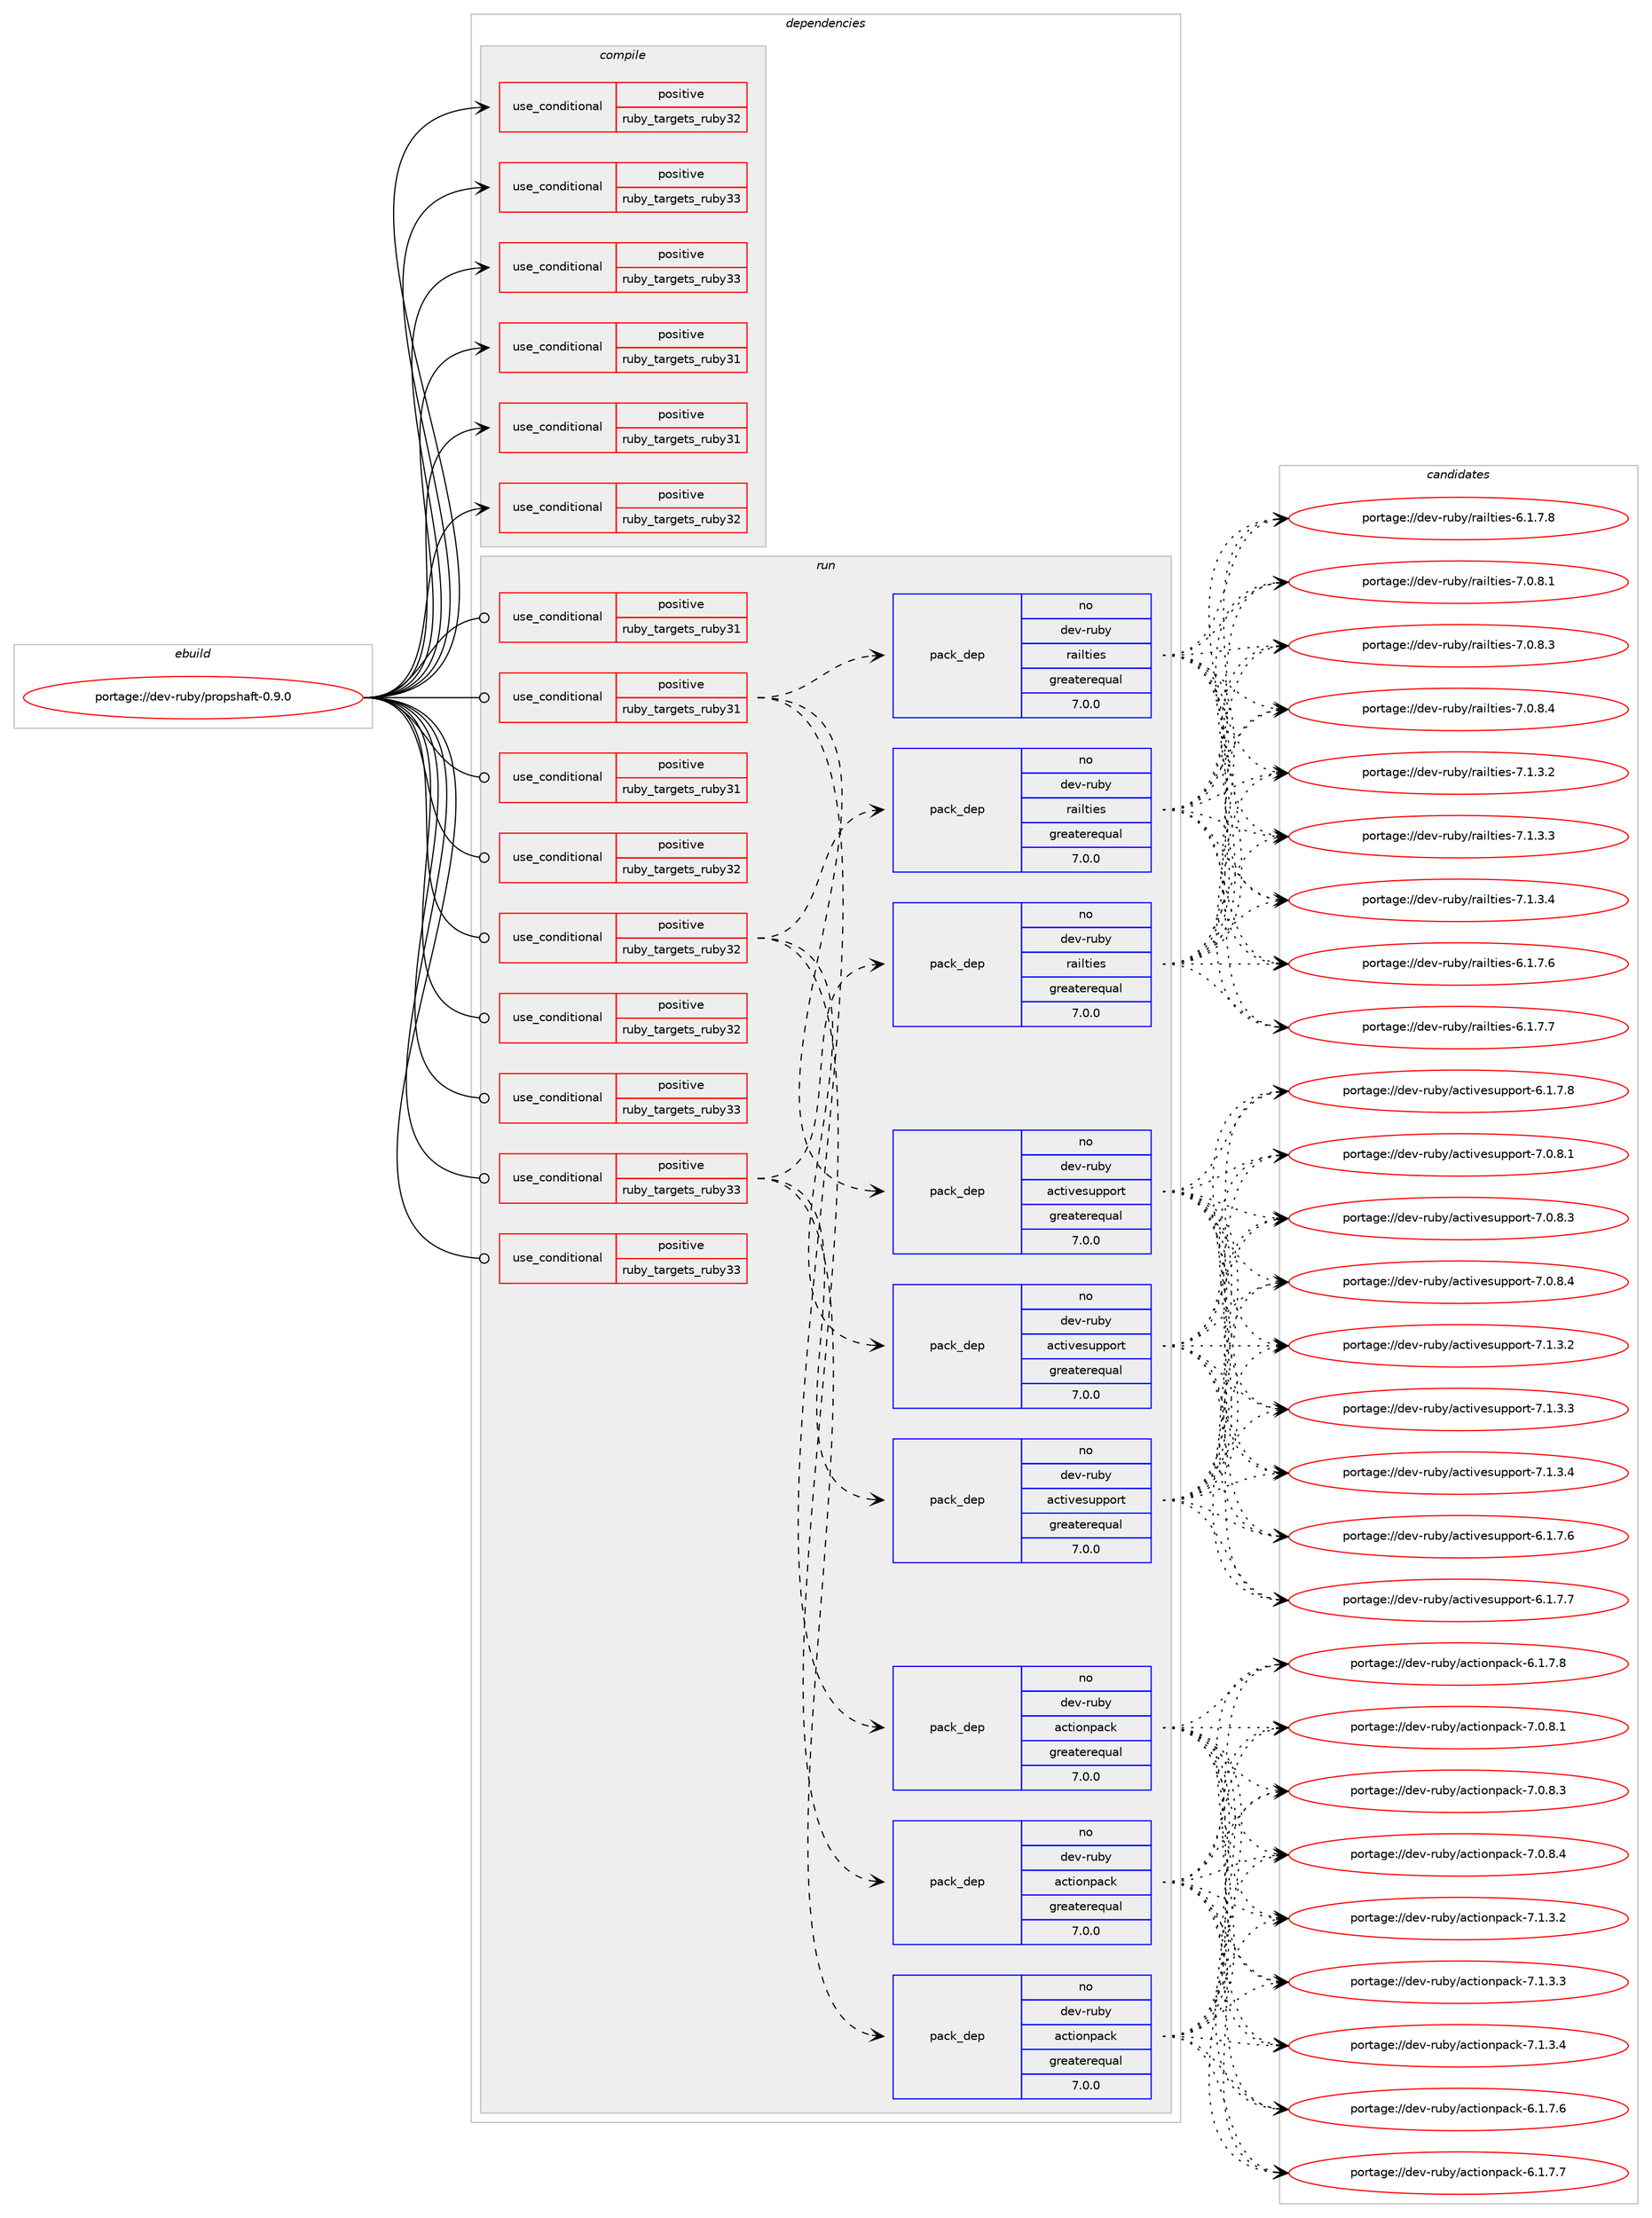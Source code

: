 digraph prolog {

# *************
# Graph options
# *************

newrank=true;
concentrate=true;
compound=true;
graph [rankdir=LR,fontname=Helvetica,fontsize=10,ranksep=1.5];#, ranksep=2.5, nodesep=0.2];
edge  [arrowhead=vee];
node  [fontname=Helvetica,fontsize=10];

# **********
# The ebuild
# **********

subgraph cluster_leftcol {
color=gray;
rank=same;
label=<<i>ebuild</i>>;
id [label="portage://dev-ruby/propshaft-0.9.0", color=red, width=4, href="../dev-ruby/propshaft-0.9.0.svg"];
}

# ****************
# The dependencies
# ****************

subgraph cluster_midcol {
color=gray;
label=<<i>dependencies</i>>;
subgraph cluster_compile {
fillcolor="#eeeeee";
style=filled;
label=<<i>compile</i>>;
subgraph cond51319 {
dependency99271 [label=<<TABLE BORDER="0" CELLBORDER="1" CELLSPACING="0" CELLPADDING="4"><TR><TD ROWSPAN="3" CELLPADDING="10">use_conditional</TD></TR><TR><TD>positive</TD></TR><TR><TD>ruby_targets_ruby31</TD></TR></TABLE>>, shape=none, color=red];
# *** BEGIN UNKNOWN DEPENDENCY TYPE (TODO) ***
# dependency99271 -> package_dependency(portage://dev-ruby/propshaft-0.9.0,install,no,dev-lang,ruby,none,[,,],[slot(3.1)],[])
# *** END UNKNOWN DEPENDENCY TYPE (TODO) ***

}
id:e -> dependency99271:w [weight=20,style="solid",arrowhead="vee"];
subgraph cond51320 {
dependency99272 [label=<<TABLE BORDER="0" CELLBORDER="1" CELLSPACING="0" CELLPADDING="4"><TR><TD ROWSPAN="3" CELLPADDING="10">use_conditional</TD></TR><TR><TD>positive</TD></TR><TR><TD>ruby_targets_ruby31</TD></TR></TABLE>>, shape=none, color=red];
# *** BEGIN UNKNOWN DEPENDENCY TYPE (TODO) ***
# dependency99272 -> package_dependency(portage://dev-ruby/propshaft-0.9.0,install,no,virtual,rubygems,none,[,,],[],[use(enable(ruby_targets_ruby31),negative)])
# *** END UNKNOWN DEPENDENCY TYPE (TODO) ***

}
id:e -> dependency99272:w [weight=20,style="solid",arrowhead="vee"];
subgraph cond51321 {
dependency99273 [label=<<TABLE BORDER="0" CELLBORDER="1" CELLSPACING="0" CELLPADDING="4"><TR><TD ROWSPAN="3" CELLPADDING="10">use_conditional</TD></TR><TR><TD>positive</TD></TR><TR><TD>ruby_targets_ruby32</TD></TR></TABLE>>, shape=none, color=red];
# *** BEGIN UNKNOWN DEPENDENCY TYPE (TODO) ***
# dependency99273 -> package_dependency(portage://dev-ruby/propshaft-0.9.0,install,no,dev-lang,ruby,none,[,,],[slot(3.2)],[])
# *** END UNKNOWN DEPENDENCY TYPE (TODO) ***

}
id:e -> dependency99273:w [weight=20,style="solid",arrowhead="vee"];
subgraph cond51322 {
dependency99274 [label=<<TABLE BORDER="0" CELLBORDER="1" CELLSPACING="0" CELLPADDING="4"><TR><TD ROWSPAN="3" CELLPADDING="10">use_conditional</TD></TR><TR><TD>positive</TD></TR><TR><TD>ruby_targets_ruby32</TD></TR></TABLE>>, shape=none, color=red];
# *** BEGIN UNKNOWN DEPENDENCY TYPE (TODO) ***
# dependency99274 -> package_dependency(portage://dev-ruby/propshaft-0.9.0,install,no,virtual,rubygems,none,[,,],[],[use(enable(ruby_targets_ruby32),negative)])
# *** END UNKNOWN DEPENDENCY TYPE (TODO) ***

}
id:e -> dependency99274:w [weight=20,style="solid",arrowhead="vee"];
subgraph cond51323 {
dependency99275 [label=<<TABLE BORDER="0" CELLBORDER="1" CELLSPACING="0" CELLPADDING="4"><TR><TD ROWSPAN="3" CELLPADDING="10">use_conditional</TD></TR><TR><TD>positive</TD></TR><TR><TD>ruby_targets_ruby33</TD></TR></TABLE>>, shape=none, color=red];
# *** BEGIN UNKNOWN DEPENDENCY TYPE (TODO) ***
# dependency99275 -> package_dependency(portage://dev-ruby/propshaft-0.9.0,install,no,dev-lang,ruby,none,[,,],[slot(3.3)],[])
# *** END UNKNOWN DEPENDENCY TYPE (TODO) ***

}
id:e -> dependency99275:w [weight=20,style="solid",arrowhead="vee"];
subgraph cond51324 {
dependency99276 [label=<<TABLE BORDER="0" CELLBORDER="1" CELLSPACING="0" CELLPADDING="4"><TR><TD ROWSPAN="3" CELLPADDING="10">use_conditional</TD></TR><TR><TD>positive</TD></TR><TR><TD>ruby_targets_ruby33</TD></TR></TABLE>>, shape=none, color=red];
# *** BEGIN UNKNOWN DEPENDENCY TYPE (TODO) ***
# dependency99276 -> package_dependency(portage://dev-ruby/propshaft-0.9.0,install,no,virtual,rubygems,none,[,,],[],[use(enable(ruby_targets_ruby33),negative)])
# *** END UNKNOWN DEPENDENCY TYPE (TODO) ***

}
id:e -> dependency99276:w [weight=20,style="solid",arrowhead="vee"];
}
subgraph cluster_compileandrun {
fillcolor="#eeeeee";
style=filled;
label=<<i>compile and run</i>>;
}
subgraph cluster_run {
fillcolor="#eeeeee";
style=filled;
label=<<i>run</i>>;
subgraph cond51325 {
dependency99277 [label=<<TABLE BORDER="0" CELLBORDER="1" CELLSPACING="0" CELLPADDING="4"><TR><TD ROWSPAN="3" CELLPADDING="10">use_conditional</TD></TR><TR><TD>positive</TD></TR><TR><TD>ruby_targets_ruby31</TD></TR></TABLE>>, shape=none, color=red];
# *** BEGIN UNKNOWN DEPENDENCY TYPE (TODO) ***
# dependency99277 -> package_dependency(portage://dev-ruby/propshaft-0.9.0,run,no,dev-lang,ruby,none,[,,],[slot(3.1)],[])
# *** END UNKNOWN DEPENDENCY TYPE (TODO) ***

}
id:e -> dependency99277:w [weight=20,style="solid",arrowhead="odot"];
subgraph cond51326 {
dependency99278 [label=<<TABLE BORDER="0" CELLBORDER="1" CELLSPACING="0" CELLPADDING="4"><TR><TD ROWSPAN="3" CELLPADDING="10">use_conditional</TD></TR><TR><TD>positive</TD></TR><TR><TD>ruby_targets_ruby31</TD></TR></TABLE>>, shape=none, color=red];
subgraph pack46635 {
dependency99279 [label=<<TABLE BORDER="0" CELLBORDER="1" CELLSPACING="0" CELLPADDING="4" WIDTH="220"><TR><TD ROWSPAN="6" CELLPADDING="30">pack_dep</TD></TR><TR><TD WIDTH="110">no</TD></TR><TR><TD>dev-ruby</TD></TR><TR><TD>actionpack</TD></TR><TR><TD>greaterequal</TD></TR><TR><TD>7.0.0</TD></TR></TABLE>>, shape=none, color=blue];
}
dependency99278:e -> dependency99279:w [weight=20,style="dashed",arrowhead="vee"];
subgraph pack46636 {
dependency99280 [label=<<TABLE BORDER="0" CELLBORDER="1" CELLSPACING="0" CELLPADDING="4" WIDTH="220"><TR><TD ROWSPAN="6" CELLPADDING="30">pack_dep</TD></TR><TR><TD WIDTH="110">no</TD></TR><TR><TD>dev-ruby</TD></TR><TR><TD>activesupport</TD></TR><TR><TD>greaterequal</TD></TR><TR><TD>7.0.0</TD></TR></TABLE>>, shape=none, color=blue];
}
dependency99278:e -> dependency99280:w [weight=20,style="dashed",arrowhead="vee"];
# *** BEGIN UNKNOWN DEPENDENCY TYPE (TODO) ***
# dependency99278 -> package_dependency(portage://dev-ruby/propshaft-0.9.0,run,no,dev-ruby,rack,none,[,,],any_different_slot,[use(enable(ruby_targets_ruby31),negative)])
# *** END UNKNOWN DEPENDENCY TYPE (TODO) ***

subgraph pack46637 {
dependency99281 [label=<<TABLE BORDER="0" CELLBORDER="1" CELLSPACING="0" CELLPADDING="4" WIDTH="220"><TR><TD ROWSPAN="6" CELLPADDING="30">pack_dep</TD></TR><TR><TD WIDTH="110">no</TD></TR><TR><TD>dev-ruby</TD></TR><TR><TD>railties</TD></TR><TR><TD>greaterequal</TD></TR><TR><TD>7.0.0</TD></TR></TABLE>>, shape=none, color=blue];
}
dependency99278:e -> dependency99281:w [weight=20,style="dashed",arrowhead="vee"];
}
id:e -> dependency99278:w [weight=20,style="solid",arrowhead="odot"];
subgraph cond51327 {
dependency99282 [label=<<TABLE BORDER="0" CELLBORDER="1" CELLSPACING="0" CELLPADDING="4"><TR><TD ROWSPAN="3" CELLPADDING="10">use_conditional</TD></TR><TR><TD>positive</TD></TR><TR><TD>ruby_targets_ruby31</TD></TR></TABLE>>, shape=none, color=red];
# *** BEGIN UNKNOWN DEPENDENCY TYPE (TODO) ***
# dependency99282 -> package_dependency(portage://dev-ruby/propshaft-0.9.0,run,no,virtual,rubygems,none,[,,],[],[use(enable(ruby_targets_ruby31),negative)])
# *** END UNKNOWN DEPENDENCY TYPE (TODO) ***

}
id:e -> dependency99282:w [weight=20,style="solid",arrowhead="odot"];
subgraph cond51328 {
dependency99283 [label=<<TABLE BORDER="0" CELLBORDER="1" CELLSPACING="0" CELLPADDING="4"><TR><TD ROWSPAN="3" CELLPADDING="10">use_conditional</TD></TR><TR><TD>positive</TD></TR><TR><TD>ruby_targets_ruby32</TD></TR></TABLE>>, shape=none, color=red];
# *** BEGIN UNKNOWN DEPENDENCY TYPE (TODO) ***
# dependency99283 -> package_dependency(portage://dev-ruby/propshaft-0.9.0,run,no,dev-lang,ruby,none,[,,],[slot(3.2)],[])
# *** END UNKNOWN DEPENDENCY TYPE (TODO) ***

}
id:e -> dependency99283:w [weight=20,style="solid",arrowhead="odot"];
subgraph cond51329 {
dependency99284 [label=<<TABLE BORDER="0" CELLBORDER="1" CELLSPACING="0" CELLPADDING="4"><TR><TD ROWSPAN="3" CELLPADDING="10">use_conditional</TD></TR><TR><TD>positive</TD></TR><TR><TD>ruby_targets_ruby32</TD></TR></TABLE>>, shape=none, color=red];
subgraph pack46638 {
dependency99285 [label=<<TABLE BORDER="0" CELLBORDER="1" CELLSPACING="0" CELLPADDING="4" WIDTH="220"><TR><TD ROWSPAN="6" CELLPADDING="30">pack_dep</TD></TR><TR><TD WIDTH="110">no</TD></TR><TR><TD>dev-ruby</TD></TR><TR><TD>actionpack</TD></TR><TR><TD>greaterequal</TD></TR><TR><TD>7.0.0</TD></TR></TABLE>>, shape=none, color=blue];
}
dependency99284:e -> dependency99285:w [weight=20,style="dashed",arrowhead="vee"];
subgraph pack46639 {
dependency99286 [label=<<TABLE BORDER="0" CELLBORDER="1" CELLSPACING="0" CELLPADDING="4" WIDTH="220"><TR><TD ROWSPAN="6" CELLPADDING="30">pack_dep</TD></TR><TR><TD WIDTH="110">no</TD></TR><TR><TD>dev-ruby</TD></TR><TR><TD>activesupport</TD></TR><TR><TD>greaterequal</TD></TR><TR><TD>7.0.0</TD></TR></TABLE>>, shape=none, color=blue];
}
dependency99284:e -> dependency99286:w [weight=20,style="dashed",arrowhead="vee"];
# *** BEGIN UNKNOWN DEPENDENCY TYPE (TODO) ***
# dependency99284 -> package_dependency(portage://dev-ruby/propshaft-0.9.0,run,no,dev-ruby,rack,none,[,,],any_different_slot,[use(enable(ruby_targets_ruby32),negative)])
# *** END UNKNOWN DEPENDENCY TYPE (TODO) ***

subgraph pack46640 {
dependency99287 [label=<<TABLE BORDER="0" CELLBORDER="1" CELLSPACING="0" CELLPADDING="4" WIDTH="220"><TR><TD ROWSPAN="6" CELLPADDING="30">pack_dep</TD></TR><TR><TD WIDTH="110">no</TD></TR><TR><TD>dev-ruby</TD></TR><TR><TD>railties</TD></TR><TR><TD>greaterequal</TD></TR><TR><TD>7.0.0</TD></TR></TABLE>>, shape=none, color=blue];
}
dependency99284:e -> dependency99287:w [weight=20,style="dashed",arrowhead="vee"];
}
id:e -> dependency99284:w [weight=20,style="solid",arrowhead="odot"];
subgraph cond51330 {
dependency99288 [label=<<TABLE BORDER="0" CELLBORDER="1" CELLSPACING="0" CELLPADDING="4"><TR><TD ROWSPAN="3" CELLPADDING="10">use_conditional</TD></TR><TR><TD>positive</TD></TR><TR><TD>ruby_targets_ruby32</TD></TR></TABLE>>, shape=none, color=red];
# *** BEGIN UNKNOWN DEPENDENCY TYPE (TODO) ***
# dependency99288 -> package_dependency(portage://dev-ruby/propshaft-0.9.0,run,no,virtual,rubygems,none,[,,],[],[use(enable(ruby_targets_ruby32),negative)])
# *** END UNKNOWN DEPENDENCY TYPE (TODO) ***

}
id:e -> dependency99288:w [weight=20,style="solid",arrowhead="odot"];
subgraph cond51331 {
dependency99289 [label=<<TABLE BORDER="0" CELLBORDER="1" CELLSPACING="0" CELLPADDING="4"><TR><TD ROWSPAN="3" CELLPADDING="10">use_conditional</TD></TR><TR><TD>positive</TD></TR><TR><TD>ruby_targets_ruby33</TD></TR></TABLE>>, shape=none, color=red];
# *** BEGIN UNKNOWN DEPENDENCY TYPE (TODO) ***
# dependency99289 -> package_dependency(portage://dev-ruby/propshaft-0.9.0,run,no,dev-lang,ruby,none,[,,],[slot(3.3)],[])
# *** END UNKNOWN DEPENDENCY TYPE (TODO) ***

}
id:e -> dependency99289:w [weight=20,style="solid",arrowhead="odot"];
subgraph cond51332 {
dependency99290 [label=<<TABLE BORDER="0" CELLBORDER="1" CELLSPACING="0" CELLPADDING="4"><TR><TD ROWSPAN="3" CELLPADDING="10">use_conditional</TD></TR><TR><TD>positive</TD></TR><TR><TD>ruby_targets_ruby33</TD></TR></TABLE>>, shape=none, color=red];
subgraph pack46641 {
dependency99291 [label=<<TABLE BORDER="0" CELLBORDER="1" CELLSPACING="0" CELLPADDING="4" WIDTH="220"><TR><TD ROWSPAN="6" CELLPADDING="30">pack_dep</TD></TR><TR><TD WIDTH="110">no</TD></TR><TR><TD>dev-ruby</TD></TR><TR><TD>actionpack</TD></TR><TR><TD>greaterequal</TD></TR><TR><TD>7.0.0</TD></TR></TABLE>>, shape=none, color=blue];
}
dependency99290:e -> dependency99291:w [weight=20,style="dashed",arrowhead="vee"];
subgraph pack46642 {
dependency99292 [label=<<TABLE BORDER="0" CELLBORDER="1" CELLSPACING="0" CELLPADDING="4" WIDTH="220"><TR><TD ROWSPAN="6" CELLPADDING="30">pack_dep</TD></TR><TR><TD WIDTH="110">no</TD></TR><TR><TD>dev-ruby</TD></TR><TR><TD>activesupport</TD></TR><TR><TD>greaterequal</TD></TR><TR><TD>7.0.0</TD></TR></TABLE>>, shape=none, color=blue];
}
dependency99290:e -> dependency99292:w [weight=20,style="dashed",arrowhead="vee"];
# *** BEGIN UNKNOWN DEPENDENCY TYPE (TODO) ***
# dependency99290 -> package_dependency(portage://dev-ruby/propshaft-0.9.0,run,no,dev-ruby,rack,none,[,,],any_different_slot,[use(enable(ruby_targets_ruby33),negative)])
# *** END UNKNOWN DEPENDENCY TYPE (TODO) ***

subgraph pack46643 {
dependency99293 [label=<<TABLE BORDER="0" CELLBORDER="1" CELLSPACING="0" CELLPADDING="4" WIDTH="220"><TR><TD ROWSPAN="6" CELLPADDING="30">pack_dep</TD></TR><TR><TD WIDTH="110">no</TD></TR><TR><TD>dev-ruby</TD></TR><TR><TD>railties</TD></TR><TR><TD>greaterequal</TD></TR><TR><TD>7.0.0</TD></TR></TABLE>>, shape=none, color=blue];
}
dependency99290:e -> dependency99293:w [weight=20,style="dashed",arrowhead="vee"];
}
id:e -> dependency99290:w [weight=20,style="solid",arrowhead="odot"];
subgraph cond51333 {
dependency99294 [label=<<TABLE BORDER="0" CELLBORDER="1" CELLSPACING="0" CELLPADDING="4"><TR><TD ROWSPAN="3" CELLPADDING="10">use_conditional</TD></TR><TR><TD>positive</TD></TR><TR><TD>ruby_targets_ruby33</TD></TR></TABLE>>, shape=none, color=red];
# *** BEGIN UNKNOWN DEPENDENCY TYPE (TODO) ***
# dependency99294 -> package_dependency(portage://dev-ruby/propshaft-0.9.0,run,no,virtual,rubygems,none,[,,],[],[use(enable(ruby_targets_ruby33),negative)])
# *** END UNKNOWN DEPENDENCY TYPE (TODO) ***

}
id:e -> dependency99294:w [weight=20,style="solid",arrowhead="odot"];
}
}

# **************
# The candidates
# **************

subgraph cluster_choices {
rank=same;
color=gray;
label=<<i>candidates</i>>;

subgraph choice46635 {
color=black;
nodesep=1;
choice100101118451141179812147979911610511111011297991074554464946554654 [label="portage://dev-ruby/actionpack-6.1.7.6", color=red, width=4,href="../dev-ruby/actionpack-6.1.7.6.svg"];
choice100101118451141179812147979911610511111011297991074554464946554655 [label="portage://dev-ruby/actionpack-6.1.7.7", color=red, width=4,href="../dev-ruby/actionpack-6.1.7.7.svg"];
choice100101118451141179812147979911610511111011297991074554464946554656 [label="portage://dev-ruby/actionpack-6.1.7.8", color=red, width=4,href="../dev-ruby/actionpack-6.1.7.8.svg"];
choice100101118451141179812147979911610511111011297991074555464846564649 [label="portage://dev-ruby/actionpack-7.0.8.1", color=red, width=4,href="../dev-ruby/actionpack-7.0.8.1.svg"];
choice100101118451141179812147979911610511111011297991074555464846564651 [label="portage://dev-ruby/actionpack-7.0.8.3", color=red, width=4,href="../dev-ruby/actionpack-7.0.8.3.svg"];
choice100101118451141179812147979911610511111011297991074555464846564652 [label="portage://dev-ruby/actionpack-7.0.8.4", color=red, width=4,href="../dev-ruby/actionpack-7.0.8.4.svg"];
choice100101118451141179812147979911610511111011297991074555464946514650 [label="portage://dev-ruby/actionpack-7.1.3.2", color=red, width=4,href="../dev-ruby/actionpack-7.1.3.2.svg"];
choice100101118451141179812147979911610511111011297991074555464946514651 [label="portage://dev-ruby/actionpack-7.1.3.3", color=red, width=4,href="../dev-ruby/actionpack-7.1.3.3.svg"];
choice100101118451141179812147979911610511111011297991074555464946514652 [label="portage://dev-ruby/actionpack-7.1.3.4", color=red, width=4,href="../dev-ruby/actionpack-7.1.3.4.svg"];
dependency99279:e -> choice100101118451141179812147979911610511111011297991074554464946554654:w [style=dotted,weight="100"];
dependency99279:e -> choice100101118451141179812147979911610511111011297991074554464946554655:w [style=dotted,weight="100"];
dependency99279:e -> choice100101118451141179812147979911610511111011297991074554464946554656:w [style=dotted,weight="100"];
dependency99279:e -> choice100101118451141179812147979911610511111011297991074555464846564649:w [style=dotted,weight="100"];
dependency99279:e -> choice100101118451141179812147979911610511111011297991074555464846564651:w [style=dotted,weight="100"];
dependency99279:e -> choice100101118451141179812147979911610511111011297991074555464846564652:w [style=dotted,weight="100"];
dependency99279:e -> choice100101118451141179812147979911610511111011297991074555464946514650:w [style=dotted,weight="100"];
dependency99279:e -> choice100101118451141179812147979911610511111011297991074555464946514651:w [style=dotted,weight="100"];
dependency99279:e -> choice100101118451141179812147979911610511111011297991074555464946514652:w [style=dotted,weight="100"];
}
subgraph choice46636 {
color=black;
nodesep=1;
choice10010111845114117981214797991161051181011151171121121111141164554464946554654 [label="portage://dev-ruby/activesupport-6.1.7.6", color=red, width=4,href="../dev-ruby/activesupport-6.1.7.6.svg"];
choice10010111845114117981214797991161051181011151171121121111141164554464946554655 [label="portage://dev-ruby/activesupport-6.1.7.7", color=red, width=4,href="../dev-ruby/activesupport-6.1.7.7.svg"];
choice10010111845114117981214797991161051181011151171121121111141164554464946554656 [label="portage://dev-ruby/activesupport-6.1.7.8", color=red, width=4,href="../dev-ruby/activesupport-6.1.7.8.svg"];
choice10010111845114117981214797991161051181011151171121121111141164555464846564649 [label="portage://dev-ruby/activesupport-7.0.8.1", color=red, width=4,href="../dev-ruby/activesupport-7.0.8.1.svg"];
choice10010111845114117981214797991161051181011151171121121111141164555464846564651 [label="portage://dev-ruby/activesupport-7.0.8.3", color=red, width=4,href="../dev-ruby/activesupport-7.0.8.3.svg"];
choice10010111845114117981214797991161051181011151171121121111141164555464846564652 [label="portage://dev-ruby/activesupport-7.0.8.4", color=red, width=4,href="../dev-ruby/activesupport-7.0.8.4.svg"];
choice10010111845114117981214797991161051181011151171121121111141164555464946514650 [label="portage://dev-ruby/activesupport-7.1.3.2", color=red, width=4,href="../dev-ruby/activesupport-7.1.3.2.svg"];
choice10010111845114117981214797991161051181011151171121121111141164555464946514651 [label="portage://dev-ruby/activesupport-7.1.3.3", color=red, width=4,href="../dev-ruby/activesupport-7.1.3.3.svg"];
choice10010111845114117981214797991161051181011151171121121111141164555464946514652 [label="portage://dev-ruby/activesupport-7.1.3.4", color=red, width=4,href="../dev-ruby/activesupport-7.1.3.4.svg"];
dependency99280:e -> choice10010111845114117981214797991161051181011151171121121111141164554464946554654:w [style=dotted,weight="100"];
dependency99280:e -> choice10010111845114117981214797991161051181011151171121121111141164554464946554655:w [style=dotted,weight="100"];
dependency99280:e -> choice10010111845114117981214797991161051181011151171121121111141164554464946554656:w [style=dotted,weight="100"];
dependency99280:e -> choice10010111845114117981214797991161051181011151171121121111141164555464846564649:w [style=dotted,weight="100"];
dependency99280:e -> choice10010111845114117981214797991161051181011151171121121111141164555464846564651:w [style=dotted,weight="100"];
dependency99280:e -> choice10010111845114117981214797991161051181011151171121121111141164555464846564652:w [style=dotted,weight="100"];
dependency99280:e -> choice10010111845114117981214797991161051181011151171121121111141164555464946514650:w [style=dotted,weight="100"];
dependency99280:e -> choice10010111845114117981214797991161051181011151171121121111141164555464946514651:w [style=dotted,weight="100"];
dependency99280:e -> choice10010111845114117981214797991161051181011151171121121111141164555464946514652:w [style=dotted,weight="100"];
}
subgraph choice46637 {
color=black;
nodesep=1;
choice100101118451141179812147114971051081161051011154554464946554654 [label="portage://dev-ruby/railties-6.1.7.6", color=red, width=4,href="../dev-ruby/railties-6.1.7.6.svg"];
choice100101118451141179812147114971051081161051011154554464946554655 [label="portage://dev-ruby/railties-6.1.7.7", color=red, width=4,href="../dev-ruby/railties-6.1.7.7.svg"];
choice100101118451141179812147114971051081161051011154554464946554656 [label="portage://dev-ruby/railties-6.1.7.8", color=red, width=4,href="../dev-ruby/railties-6.1.7.8.svg"];
choice100101118451141179812147114971051081161051011154555464846564649 [label="portage://dev-ruby/railties-7.0.8.1", color=red, width=4,href="../dev-ruby/railties-7.0.8.1.svg"];
choice100101118451141179812147114971051081161051011154555464846564651 [label="portage://dev-ruby/railties-7.0.8.3", color=red, width=4,href="../dev-ruby/railties-7.0.8.3.svg"];
choice100101118451141179812147114971051081161051011154555464846564652 [label="portage://dev-ruby/railties-7.0.8.4", color=red, width=4,href="../dev-ruby/railties-7.0.8.4.svg"];
choice100101118451141179812147114971051081161051011154555464946514650 [label="portage://dev-ruby/railties-7.1.3.2", color=red, width=4,href="../dev-ruby/railties-7.1.3.2.svg"];
choice100101118451141179812147114971051081161051011154555464946514651 [label="portage://dev-ruby/railties-7.1.3.3", color=red, width=4,href="../dev-ruby/railties-7.1.3.3.svg"];
choice100101118451141179812147114971051081161051011154555464946514652 [label="portage://dev-ruby/railties-7.1.3.4", color=red, width=4,href="../dev-ruby/railties-7.1.3.4.svg"];
dependency99281:e -> choice100101118451141179812147114971051081161051011154554464946554654:w [style=dotted,weight="100"];
dependency99281:e -> choice100101118451141179812147114971051081161051011154554464946554655:w [style=dotted,weight="100"];
dependency99281:e -> choice100101118451141179812147114971051081161051011154554464946554656:w [style=dotted,weight="100"];
dependency99281:e -> choice100101118451141179812147114971051081161051011154555464846564649:w [style=dotted,weight="100"];
dependency99281:e -> choice100101118451141179812147114971051081161051011154555464846564651:w [style=dotted,weight="100"];
dependency99281:e -> choice100101118451141179812147114971051081161051011154555464846564652:w [style=dotted,weight="100"];
dependency99281:e -> choice100101118451141179812147114971051081161051011154555464946514650:w [style=dotted,weight="100"];
dependency99281:e -> choice100101118451141179812147114971051081161051011154555464946514651:w [style=dotted,weight="100"];
dependency99281:e -> choice100101118451141179812147114971051081161051011154555464946514652:w [style=dotted,weight="100"];
}
subgraph choice46638 {
color=black;
nodesep=1;
choice100101118451141179812147979911610511111011297991074554464946554654 [label="portage://dev-ruby/actionpack-6.1.7.6", color=red, width=4,href="../dev-ruby/actionpack-6.1.7.6.svg"];
choice100101118451141179812147979911610511111011297991074554464946554655 [label="portage://dev-ruby/actionpack-6.1.7.7", color=red, width=4,href="../dev-ruby/actionpack-6.1.7.7.svg"];
choice100101118451141179812147979911610511111011297991074554464946554656 [label="portage://dev-ruby/actionpack-6.1.7.8", color=red, width=4,href="../dev-ruby/actionpack-6.1.7.8.svg"];
choice100101118451141179812147979911610511111011297991074555464846564649 [label="portage://dev-ruby/actionpack-7.0.8.1", color=red, width=4,href="../dev-ruby/actionpack-7.0.8.1.svg"];
choice100101118451141179812147979911610511111011297991074555464846564651 [label="portage://dev-ruby/actionpack-7.0.8.3", color=red, width=4,href="../dev-ruby/actionpack-7.0.8.3.svg"];
choice100101118451141179812147979911610511111011297991074555464846564652 [label="portage://dev-ruby/actionpack-7.0.8.4", color=red, width=4,href="../dev-ruby/actionpack-7.0.8.4.svg"];
choice100101118451141179812147979911610511111011297991074555464946514650 [label="portage://dev-ruby/actionpack-7.1.3.2", color=red, width=4,href="../dev-ruby/actionpack-7.1.3.2.svg"];
choice100101118451141179812147979911610511111011297991074555464946514651 [label="portage://dev-ruby/actionpack-7.1.3.3", color=red, width=4,href="../dev-ruby/actionpack-7.1.3.3.svg"];
choice100101118451141179812147979911610511111011297991074555464946514652 [label="portage://dev-ruby/actionpack-7.1.3.4", color=red, width=4,href="../dev-ruby/actionpack-7.1.3.4.svg"];
dependency99285:e -> choice100101118451141179812147979911610511111011297991074554464946554654:w [style=dotted,weight="100"];
dependency99285:e -> choice100101118451141179812147979911610511111011297991074554464946554655:w [style=dotted,weight="100"];
dependency99285:e -> choice100101118451141179812147979911610511111011297991074554464946554656:w [style=dotted,weight="100"];
dependency99285:e -> choice100101118451141179812147979911610511111011297991074555464846564649:w [style=dotted,weight="100"];
dependency99285:e -> choice100101118451141179812147979911610511111011297991074555464846564651:w [style=dotted,weight="100"];
dependency99285:e -> choice100101118451141179812147979911610511111011297991074555464846564652:w [style=dotted,weight="100"];
dependency99285:e -> choice100101118451141179812147979911610511111011297991074555464946514650:w [style=dotted,weight="100"];
dependency99285:e -> choice100101118451141179812147979911610511111011297991074555464946514651:w [style=dotted,weight="100"];
dependency99285:e -> choice100101118451141179812147979911610511111011297991074555464946514652:w [style=dotted,weight="100"];
}
subgraph choice46639 {
color=black;
nodesep=1;
choice10010111845114117981214797991161051181011151171121121111141164554464946554654 [label="portage://dev-ruby/activesupport-6.1.7.6", color=red, width=4,href="../dev-ruby/activesupport-6.1.7.6.svg"];
choice10010111845114117981214797991161051181011151171121121111141164554464946554655 [label="portage://dev-ruby/activesupport-6.1.7.7", color=red, width=4,href="../dev-ruby/activesupport-6.1.7.7.svg"];
choice10010111845114117981214797991161051181011151171121121111141164554464946554656 [label="portage://dev-ruby/activesupport-6.1.7.8", color=red, width=4,href="../dev-ruby/activesupport-6.1.7.8.svg"];
choice10010111845114117981214797991161051181011151171121121111141164555464846564649 [label="portage://dev-ruby/activesupport-7.0.8.1", color=red, width=4,href="../dev-ruby/activesupport-7.0.8.1.svg"];
choice10010111845114117981214797991161051181011151171121121111141164555464846564651 [label="portage://dev-ruby/activesupport-7.0.8.3", color=red, width=4,href="../dev-ruby/activesupport-7.0.8.3.svg"];
choice10010111845114117981214797991161051181011151171121121111141164555464846564652 [label="portage://dev-ruby/activesupport-7.0.8.4", color=red, width=4,href="../dev-ruby/activesupport-7.0.8.4.svg"];
choice10010111845114117981214797991161051181011151171121121111141164555464946514650 [label="portage://dev-ruby/activesupport-7.1.3.2", color=red, width=4,href="../dev-ruby/activesupport-7.1.3.2.svg"];
choice10010111845114117981214797991161051181011151171121121111141164555464946514651 [label="portage://dev-ruby/activesupport-7.1.3.3", color=red, width=4,href="../dev-ruby/activesupport-7.1.3.3.svg"];
choice10010111845114117981214797991161051181011151171121121111141164555464946514652 [label="portage://dev-ruby/activesupport-7.1.3.4", color=red, width=4,href="../dev-ruby/activesupport-7.1.3.4.svg"];
dependency99286:e -> choice10010111845114117981214797991161051181011151171121121111141164554464946554654:w [style=dotted,weight="100"];
dependency99286:e -> choice10010111845114117981214797991161051181011151171121121111141164554464946554655:w [style=dotted,weight="100"];
dependency99286:e -> choice10010111845114117981214797991161051181011151171121121111141164554464946554656:w [style=dotted,weight="100"];
dependency99286:e -> choice10010111845114117981214797991161051181011151171121121111141164555464846564649:w [style=dotted,weight="100"];
dependency99286:e -> choice10010111845114117981214797991161051181011151171121121111141164555464846564651:w [style=dotted,weight="100"];
dependency99286:e -> choice10010111845114117981214797991161051181011151171121121111141164555464846564652:w [style=dotted,weight="100"];
dependency99286:e -> choice10010111845114117981214797991161051181011151171121121111141164555464946514650:w [style=dotted,weight="100"];
dependency99286:e -> choice10010111845114117981214797991161051181011151171121121111141164555464946514651:w [style=dotted,weight="100"];
dependency99286:e -> choice10010111845114117981214797991161051181011151171121121111141164555464946514652:w [style=dotted,weight="100"];
}
subgraph choice46640 {
color=black;
nodesep=1;
choice100101118451141179812147114971051081161051011154554464946554654 [label="portage://dev-ruby/railties-6.1.7.6", color=red, width=4,href="../dev-ruby/railties-6.1.7.6.svg"];
choice100101118451141179812147114971051081161051011154554464946554655 [label="portage://dev-ruby/railties-6.1.7.7", color=red, width=4,href="../dev-ruby/railties-6.1.7.7.svg"];
choice100101118451141179812147114971051081161051011154554464946554656 [label="portage://dev-ruby/railties-6.1.7.8", color=red, width=4,href="../dev-ruby/railties-6.1.7.8.svg"];
choice100101118451141179812147114971051081161051011154555464846564649 [label="portage://dev-ruby/railties-7.0.8.1", color=red, width=4,href="../dev-ruby/railties-7.0.8.1.svg"];
choice100101118451141179812147114971051081161051011154555464846564651 [label="portage://dev-ruby/railties-7.0.8.3", color=red, width=4,href="../dev-ruby/railties-7.0.8.3.svg"];
choice100101118451141179812147114971051081161051011154555464846564652 [label="portage://dev-ruby/railties-7.0.8.4", color=red, width=4,href="../dev-ruby/railties-7.0.8.4.svg"];
choice100101118451141179812147114971051081161051011154555464946514650 [label="portage://dev-ruby/railties-7.1.3.2", color=red, width=4,href="../dev-ruby/railties-7.1.3.2.svg"];
choice100101118451141179812147114971051081161051011154555464946514651 [label="portage://dev-ruby/railties-7.1.3.3", color=red, width=4,href="../dev-ruby/railties-7.1.3.3.svg"];
choice100101118451141179812147114971051081161051011154555464946514652 [label="portage://dev-ruby/railties-7.1.3.4", color=red, width=4,href="../dev-ruby/railties-7.1.3.4.svg"];
dependency99287:e -> choice100101118451141179812147114971051081161051011154554464946554654:w [style=dotted,weight="100"];
dependency99287:e -> choice100101118451141179812147114971051081161051011154554464946554655:w [style=dotted,weight="100"];
dependency99287:e -> choice100101118451141179812147114971051081161051011154554464946554656:w [style=dotted,weight="100"];
dependency99287:e -> choice100101118451141179812147114971051081161051011154555464846564649:w [style=dotted,weight="100"];
dependency99287:e -> choice100101118451141179812147114971051081161051011154555464846564651:w [style=dotted,weight="100"];
dependency99287:e -> choice100101118451141179812147114971051081161051011154555464846564652:w [style=dotted,weight="100"];
dependency99287:e -> choice100101118451141179812147114971051081161051011154555464946514650:w [style=dotted,weight="100"];
dependency99287:e -> choice100101118451141179812147114971051081161051011154555464946514651:w [style=dotted,weight="100"];
dependency99287:e -> choice100101118451141179812147114971051081161051011154555464946514652:w [style=dotted,weight="100"];
}
subgraph choice46641 {
color=black;
nodesep=1;
choice100101118451141179812147979911610511111011297991074554464946554654 [label="portage://dev-ruby/actionpack-6.1.7.6", color=red, width=4,href="../dev-ruby/actionpack-6.1.7.6.svg"];
choice100101118451141179812147979911610511111011297991074554464946554655 [label="portage://dev-ruby/actionpack-6.1.7.7", color=red, width=4,href="../dev-ruby/actionpack-6.1.7.7.svg"];
choice100101118451141179812147979911610511111011297991074554464946554656 [label="portage://dev-ruby/actionpack-6.1.7.8", color=red, width=4,href="../dev-ruby/actionpack-6.1.7.8.svg"];
choice100101118451141179812147979911610511111011297991074555464846564649 [label="portage://dev-ruby/actionpack-7.0.8.1", color=red, width=4,href="../dev-ruby/actionpack-7.0.8.1.svg"];
choice100101118451141179812147979911610511111011297991074555464846564651 [label="portage://dev-ruby/actionpack-7.0.8.3", color=red, width=4,href="../dev-ruby/actionpack-7.0.8.3.svg"];
choice100101118451141179812147979911610511111011297991074555464846564652 [label="portage://dev-ruby/actionpack-7.0.8.4", color=red, width=4,href="../dev-ruby/actionpack-7.0.8.4.svg"];
choice100101118451141179812147979911610511111011297991074555464946514650 [label="portage://dev-ruby/actionpack-7.1.3.2", color=red, width=4,href="../dev-ruby/actionpack-7.1.3.2.svg"];
choice100101118451141179812147979911610511111011297991074555464946514651 [label="portage://dev-ruby/actionpack-7.1.3.3", color=red, width=4,href="../dev-ruby/actionpack-7.1.3.3.svg"];
choice100101118451141179812147979911610511111011297991074555464946514652 [label="portage://dev-ruby/actionpack-7.1.3.4", color=red, width=4,href="../dev-ruby/actionpack-7.1.3.4.svg"];
dependency99291:e -> choice100101118451141179812147979911610511111011297991074554464946554654:w [style=dotted,weight="100"];
dependency99291:e -> choice100101118451141179812147979911610511111011297991074554464946554655:w [style=dotted,weight="100"];
dependency99291:e -> choice100101118451141179812147979911610511111011297991074554464946554656:w [style=dotted,weight="100"];
dependency99291:e -> choice100101118451141179812147979911610511111011297991074555464846564649:w [style=dotted,weight="100"];
dependency99291:e -> choice100101118451141179812147979911610511111011297991074555464846564651:w [style=dotted,weight="100"];
dependency99291:e -> choice100101118451141179812147979911610511111011297991074555464846564652:w [style=dotted,weight="100"];
dependency99291:e -> choice100101118451141179812147979911610511111011297991074555464946514650:w [style=dotted,weight="100"];
dependency99291:e -> choice100101118451141179812147979911610511111011297991074555464946514651:w [style=dotted,weight="100"];
dependency99291:e -> choice100101118451141179812147979911610511111011297991074555464946514652:w [style=dotted,weight="100"];
}
subgraph choice46642 {
color=black;
nodesep=1;
choice10010111845114117981214797991161051181011151171121121111141164554464946554654 [label="portage://dev-ruby/activesupport-6.1.7.6", color=red, width=4,href="../dev-ruby/activesupport-6.1.7.6.svg"];
choice10010111845114117981214797991161051181011151171121121111141164554464946554655 [label="portage://dev-ruby/activesupport-6.1.7.7", color=red, width=4,href="../dev-ruby/activesupport-6.1.7.7.svg"];
choice10010111845114117981214797991161051181011151171121121111141164554464946554656 [label="portage://dev-ruby/activesupport-6.1.7.8", color=red, width=4,href="../dev-ruby/activesupport-6.1.7.8.svg"];
choice10010111845114117981214797991161051181011151171121121111141164555464846564649 [label="portage://dev-ruby/activesupport-7.0.8.1", color=red, width=4,href="../dev-ruby/activesupport-7.0.8.1.svg"];
choice10010111845114117981214797991161051181011151171121121111141164555464846564651 [label="portage://dev-ruby/activesupport-7.0.8.3", color=red, width=4,href="../dev-ruby/activesupport-7.0.8.3.svg"];
choice10010111845114117981214797991161051181011151171121121111141164555464846564652 [label="portage://dev-ruby/activesupport-7.0.8.4", color=red, width=4,href="../dev-ruby/activesupport-7.0.8.4.svg"];
choice10010111845114117981214797991161051181011151171121121111141164555464946514650 [label="portage://dev-ruby/activesupport-7.1.3.2", color=red, width=4,href="../dev-ruby/activesupport-7.1.3.2.svg"];
choice10010111845114117981214797991161051181011151171121121111141164555464946514651 [label="portage://dev-ruby/activesupport-7.1.3.3", color=red, width=4,href="../dev-ruby/activesupport-7.1.3.3.svg"];
choice10010111845114117981214797991161051181011151171121121111141164555464946514652 [label="portage://dev-ruby/activesupport-7.1.3.4", color=red, width=4,href="../dev-ruby/activesupport-7.1.3.4.svg"];
dependency99292:e -> choice10010111845114117981214797991161051181011151171121121111141164554464946554654:w [style=dotted,weight="100"];
dependency99292:e -> choice10010111845114117981214797991161051181011151171121121111141164554464946554655:w [style=dotted,weight="100"];
dependency99292:e -> choice10010111845114117981214797991161051181011151171121121111141164554464946554656:w [style=dotted,weight="100"];
dependency99292:e -> choice10010111845114117981214797991161051181011151171121121111141164555464846564649:w [style=dotted,weight="100"];
dependency99292:e -> choice10010111845114117981214797991161051181011151171121121111141164555464846564651:w [style=dotted,weight="100"];
dependency99292:e -> choice10010111845114117981214797991161051181011151171121121111141164555464846564652:w [style=dotted,weight="100"];
dependency99292:e -> choice10010111845114117981214797991161051181011151171121121111141164555464946514650:w [style=dotted,weight="100"];
dependency99292:e -> choice10010111845114117981214797991161051181011151171121121111141164555464946514651:w [style=dotted,weight="100"];
dependency99292:e -> choice10010111845114117981214797991161051181011151171121121111141164555464946514652:w [style=dotted,weight="100"];
}
subgraph choice46643 {
color=black;
nodesep=1;
choice100101118451141179812147114971051081161051011154554464946554654 [label="portage://dev-ruby/railties-6.1.7.6", color=red, width=4,href="../dev-ruby/railties-6.1.7.6.svg"];
choice100101118451141179812147114971051081161051011154554464946554655 [label="portage://dev-ruby/railties-6.1.7.7", color=red, width=4,href="../dev-ruby/railties-6.1.7.7.svg"];
choice100101118451141179812147114971051081161051011154554464946554656 [label="portage://dev-ruby/railties-6.1.7.8", color=red, width=4,href="../dev-ruby/railties-6.1.7.8.svg"];
choice100101118451141179812147114971051081161051011154555464846564649 [label="portage://dev-ruby/railties-7.0.8.1", color=red, width=4,href="../dev-ruby/railties-7.0.8.1.svg"];
choice100101118451141179812147114971051081161051011154555464846564651 [label="portage://dev-ruby/railties-7.0.8.3", color=red, width=4,href="../dev-ruby/railties-7.0.8.3.svg"];
choice100101118451141179812147114971051081161051011154555464846564652 [label="portage://dev-ruby/railties-7.0.8.4", color=red, width=4,href="../dev-ruby/railties-7.0.8.4.svg"];
choice100101118451141179812147114971051081161051011154555464946514650 [label="portage://dev-ruby/railties-7.1.3.2", color=red, width=4,href="../dev-ruby/railties-7.1.3.2.svg"];
choice100101118451141179812147114971051081161051011154555464946514651 [label="portage://dev-ruby/railties-7.1.3.3", color=red, width=4,href="../dev-ruby/railties-7.1.3.3.svg"];
choice100101118451141179812147114971051081161051011154555464946514652 [label="portage://dev-ruby/railties-7.1.3.4", color=red, width=4,href="../dev-ruby/railties-7.1.3.4.svg"];
dependency99293:e -> choice100101118451141179812147114971051081161051011154554464946554654:w [style=dotted,weight="100"];
dependency99293:e -> choice100101118451141179812147114971051081161051011154554464946554655:w [style=dotted,weight="100"];
dependency99293:e -> choice100101118451141179812147114971051081161051011154554464946554656:w [style=dotted,weight="100"];
dependency99293:e -> choice100101118451141179812147114971051081161051011154555464846564649:w [style=dotted,weight="100"];
dependency99293:e -> choice100101118451141179812147114971051081161051011154555464846564651:w [style=dotted,weight="100"];
dependency99293:e -> choice100101118451141179812147114971051081161051011154555464846564652:w [style=dotted,weight="100"];
dependency99293:e -> choice100101118451141179812147114971051081161051011154555464946514650:w [style=dotted,weight="100"];
dependency99293:e -> choice100101118451141179812147114971051081161051011154555464946514651:w [style=dotted,weight="100"];
dependency99293:e -> choice100101118451141179812147114971051081161051011154555464946514652:w [style=dotted,weight="100"];
}
}

}
